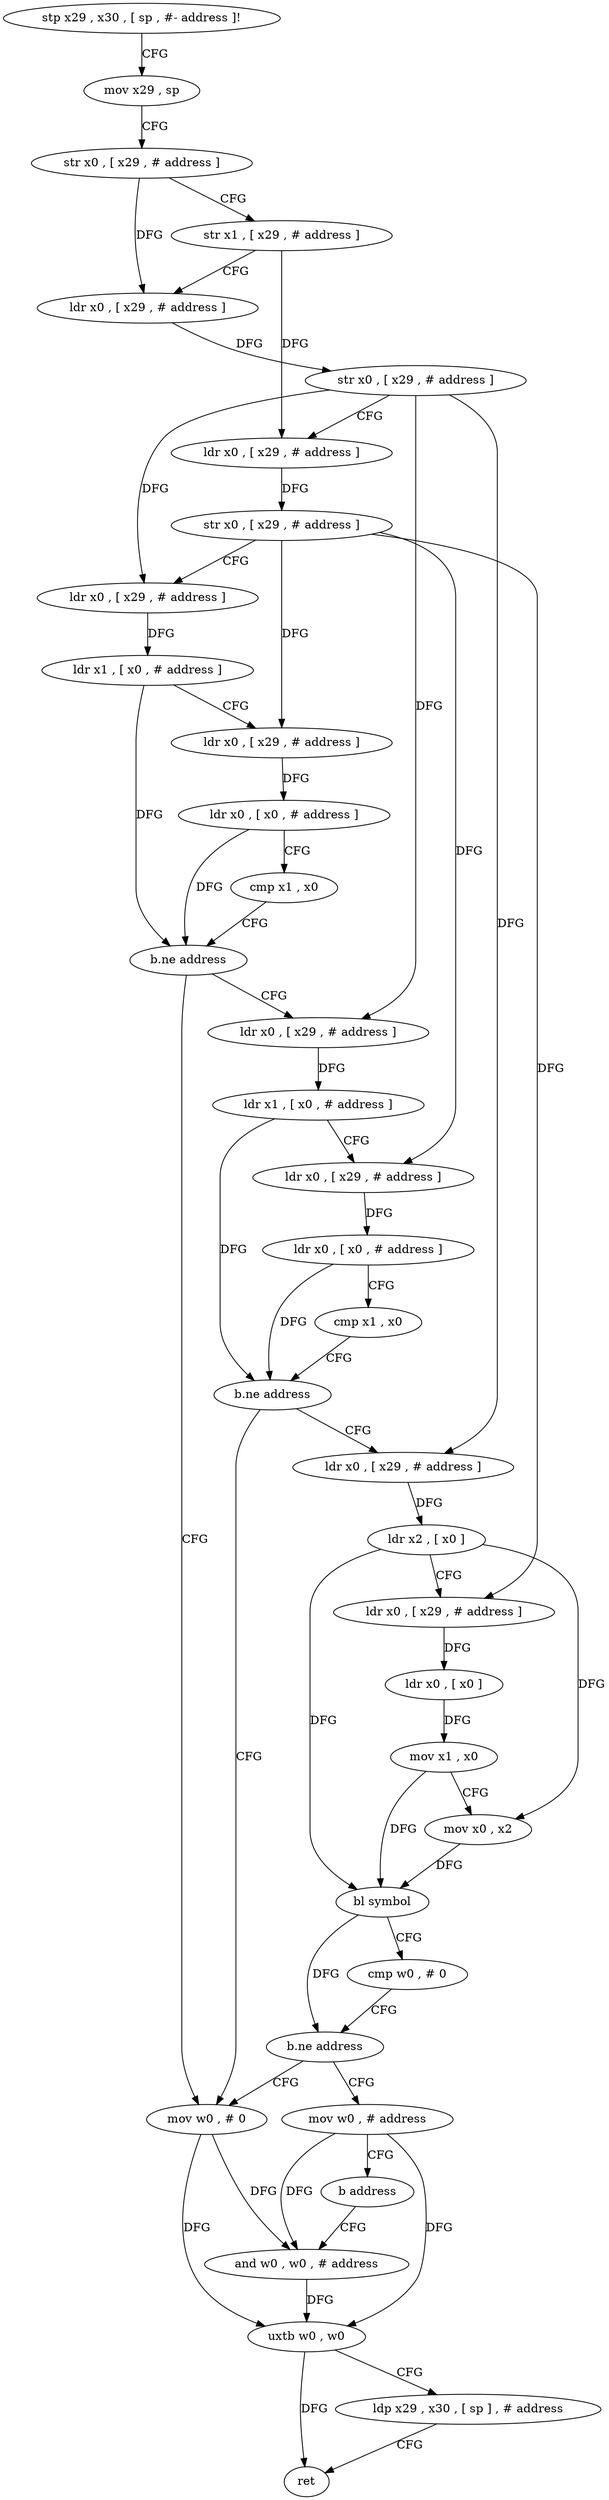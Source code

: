 digraph "func" {
"229460" [label = "stp x29 , x30 , [ sp , #- address ]!" ]
"229464" [label = "mov x29 , sp" ]
"229468" [label = "str x0 , [ x29 , # address ]" ]
"229472" [label = "str x1 , [ x29 , # address ]" ]
"229476" [label = "ldr x0 , [ x29 , # address ]" ]
"229480" [label = "str x0 , [ x29 , # address ]" ]
"229484" [label = "ldr x0 , [ x29 , # address ]" ]
"229488" [label = "str x0 , [ x29 , # address ]" ]
"229492" [label = "ldr x0 , [ x29 , # address ]" ]
"229496" [label = "ldr x1 , [ x0 , # address ]" ]
"229500" [label = "ldr x0 , [ x29 , # address ]" ]
"229504" [label = "ldr x0 , [ x0 , # address ]" ]
"229508" [label = "cmp x1 , x0" ]
"229512" [label = "b.ne address" ]
"229584" [label = "mov w0 , # 0" ]
"229516" [label = "ldr x0 , [ x29 , # address ]" ]
"229588" [label = "and w0 , w0 , # address" ]
"229520" [label = "ldr x1 , [ x0 , # address ]" ]
"229524" [label = "ldr x0 , [ x29 , # address ]" ]
"229528" [label = "ldr x0 , [ x0 , # address ]" ]
"229532" [label = "cmp x1 , x0" ]
"229536" [label = "b.ne address" ]
"229540" [label = "ldr x0 , [ x29 , # address ]" ]
"229544" [label = "ldr x2 , [ x0 ]" ]
"229548" [label = "ldr x0 , [ x29 , # address ]" ]
"229552" [label = "ldr x0 , [ x0 ]" ]
"229556" [label = "mov x1 , x0" ]
"229560" [label = "mov x0 , x2" ]
"229564" [label = "bl symbol" ]
"229568" [label = "cmp w0 , # 0" ]
"229572" [label = "b.ne address" ]
"229576" [label = "mov w0 , # address" ]
"229580" [label = "b address" ]
"229592" [label = "uxtb w0 , w0" ]
"229596" [label = "ldp x29 , x30 , [ sp ] , # address" ]
"229600" [label = "ret" ]
"229460" -> "229464" [ label = "CFG" ]
"229464" -> "229468" [ label = "CFG" ]
"229468" -> "229472" [ label = "CFG" ]
"229468" -> "229476" [ label = "DFG" ]
"229472" -> "229476" [ label = "CFG" ]
"229472" -> "229484" [ label = "DFG" ]
"229476" -> "229480" [ label = "DFG" ]
"229480" -> "229484" [ label = "CFG" ]
"229480" -> "229492" [ label = "DFG" ]
"229480" -> "229516" [ label = "DFG" ]
"229480" -> "229540" [ label = "DFG" ]
"229484" -> "229488" [ label = "DFG" ]
"229488" -> "229492" [ label = "CFG" ]
"229488" -> "229500" [ label = "DFG" ]
"229488" -> "229524" [ label = "DFG" ]
"229488" -> "229548" [ label = "DFG" ]
"229492" -> "229496" [ label = "DFG" ]
"229496" -> "229500" [ label = "CFG" ]
"229496" -> "229512" [ label = "DFG" ]
"229500" -> "229504" [ label = "DFG" ]
"229504" -> "229508" [ label = "CFG" ]
"229504" -> "229512" [ label = "DFG" ]
"229508" -> "229512" [ label = "CFG" ]
"229512" -> "229584" [ label = "CFG" ]
"229512" -> "229516" [ label = "CFG" ]
"229584" -> "229588" [ label = "DFG" ]
"229584" -> "229592" [ label = "DFG" ]
"229516" -> "229520" [ label = "DFG" ]
"229588" -> "229592" [ label = "DFG" ]
"229520" -> "229524" [ label = "CFG" ]
"229520" -> "229536" [ label = "DFG" ]
"229524" -> "229528" [ label = "DFG" ]
"229528" -> "229532" [ label = "CFG" ]
"229528" -> "229536" [ label = "DFG" ]
"229532" -> "229536" [ label = "CFG" ]
"229536" -> "229584" [ label = "CFG" ]
"229536" -> "229540" [ label = "CFG" ]
"229540" -> "229544" [ label = "DFG" ]
"229544" -> "229548" [ label = "CFG" ]
"229544" -> "229560" [ label = "DFG" ]
"229544" -> "229564" [ label = "DFG" ]
"229548" -> "229552" [ label = "DFG" ]
"229552" -> "229556" [ label = "DFG" ]
"229556" -> "229560" [ label = "CFG" ]
"229556" -> "229564" [ label = "DFG" ]
"229560" -> "229564" [ label = "DFG" ]
"229564" -> "229568" [ label = "CFG" ]
"229564" -> "229572" [ label = "DFG" ]
"229568" -> "229572" [ label = "CFG" ]
"229572" -> "229584" [ label = "CFG" ]
"229572" -> "229576" [ label = "CFG" ]
"229576" -> "229580" [ label = "CFG" ]
"229576" -> "229588" [ label = "DFG" ]
"229576" -> "229592" [ label = "DFG" ]
"229580" -> "229588" [ label = "CFG" ]
"229592" -> "229596" [ label = "CFG" ]
"229592" -> "229600" [ label = "DFG" ]
"229596" -> "229600" [ label = "CFG" ]
}
